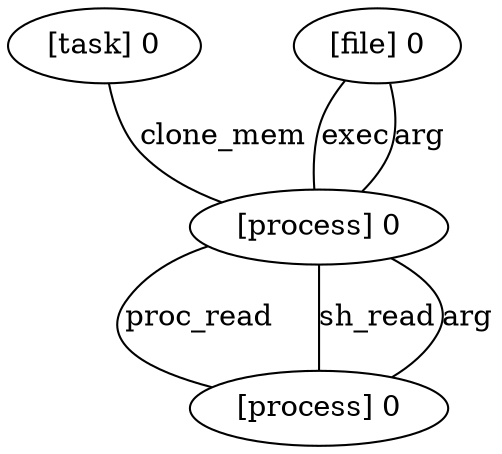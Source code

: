 graph  {
0 [boot_id="408", date="2018:10:05T22:03:45", id="96058", jiffies="4294717841", label="[task] 0", machine_id="1210833259", pid="0", type="task", version="0", vpid="0"];
1 [boot_id="0", date="2018:10:05T22:03:45", gid="0", id="33170", ino="792987", jiffies="4294717841", label="[file] 0", machine_id="1210833259", mode="0x81a4", secctx="system_u:object_r:lib_t:s0", type="file", uid="0", uuid="c6790c2a-ed04-423d-aea2-6ee3e973461b", version="0"];
2 [boot_id="408", cancel_wbytes="0", cgroupns="0", date="2018:10:05T22:03:45", gid="0", hw_rss="0", hw_vm="0", id="96057", ipcns="0", jiffies="4294717841", label="[process] 0", machine_id="1210833259", mntns="0", netns="0", pidns="0", rbytes="0", rss="0", secctx="system_u:object_r:unlabeled_t:s0", stime="0", tgid="0", type="process_memory", uid="0", utime="0", utsns="0", version="0", vm="0", wbytes="0"];
3 [boot_id="408", cancel_wbytes="0", cgroupns="0", date="2018:10:05T22:03:45", gid="0", hw_rss="0", hw_vm="0", id="96059", ipcns="0", jiffies="4294717841", label="[process] 0", machine_id="1210833259", mntns="0", netns="0", pidns="0", rbytes="0", rss="0", secctx="system_u:object_r:unlabeled_t:s0", stime="0", tgid="0", type="process_memory", uid="0", utime="0", utsns="0", version="0", vm="0", wbytes="0"];
0 -- 2  [activity="A", allowed="true", boot_id="408", date="2018:10:05T22:03:45", entity="C", flags="0", id="3", jiffies="4294717841", key=0, label="clone_mem", machine_id="1210833259", type="clone_mem"];
1 -- 2  [allowed="true", boot_id="408", date="2018:10:05T22:03:45", flags="0", generatedEntity="C", id="4", jiffies="4294717842", key=0, label="exec", machine_id="1210833259", type="exec", usedEntity="B"];
1 -- 2  [allowed="true", boot_id="408", date="2018:10:05T22:03:45", flags="0", generatedEntity="C", id="6", jiffies="4294717842", key=1, label="arg", machine_id="1210833259", type="arg", usedEntity="B"];
2 -- 3  [activity="D", allowed="true", boot_id="408", date="2018:10:05T22:03:45", entity="C", flags="0", id="2", jiffies="4294717841", key=0, label="proc_read", machine_id="1210833259", type="proc_read"];
2 -- 3  [allowed="true", boot_id="408", date="2018:10:05T22:03:45", flags="d1", generatedEntity="D", id="1", jiffies="4294717841", key=1, label="sh_read", machine_id="1210833259", type="sh_read", usedEntity="C"];
2 -- 3  [allowed="true", boot_id="408", date="2018:10:05T22:03:45", flags="0", generatedEntity="D", id="5", jiffies="4294717842", key=2, label="arg", machine_id="1210833259", type="arg", usedEntity="C"];
}
